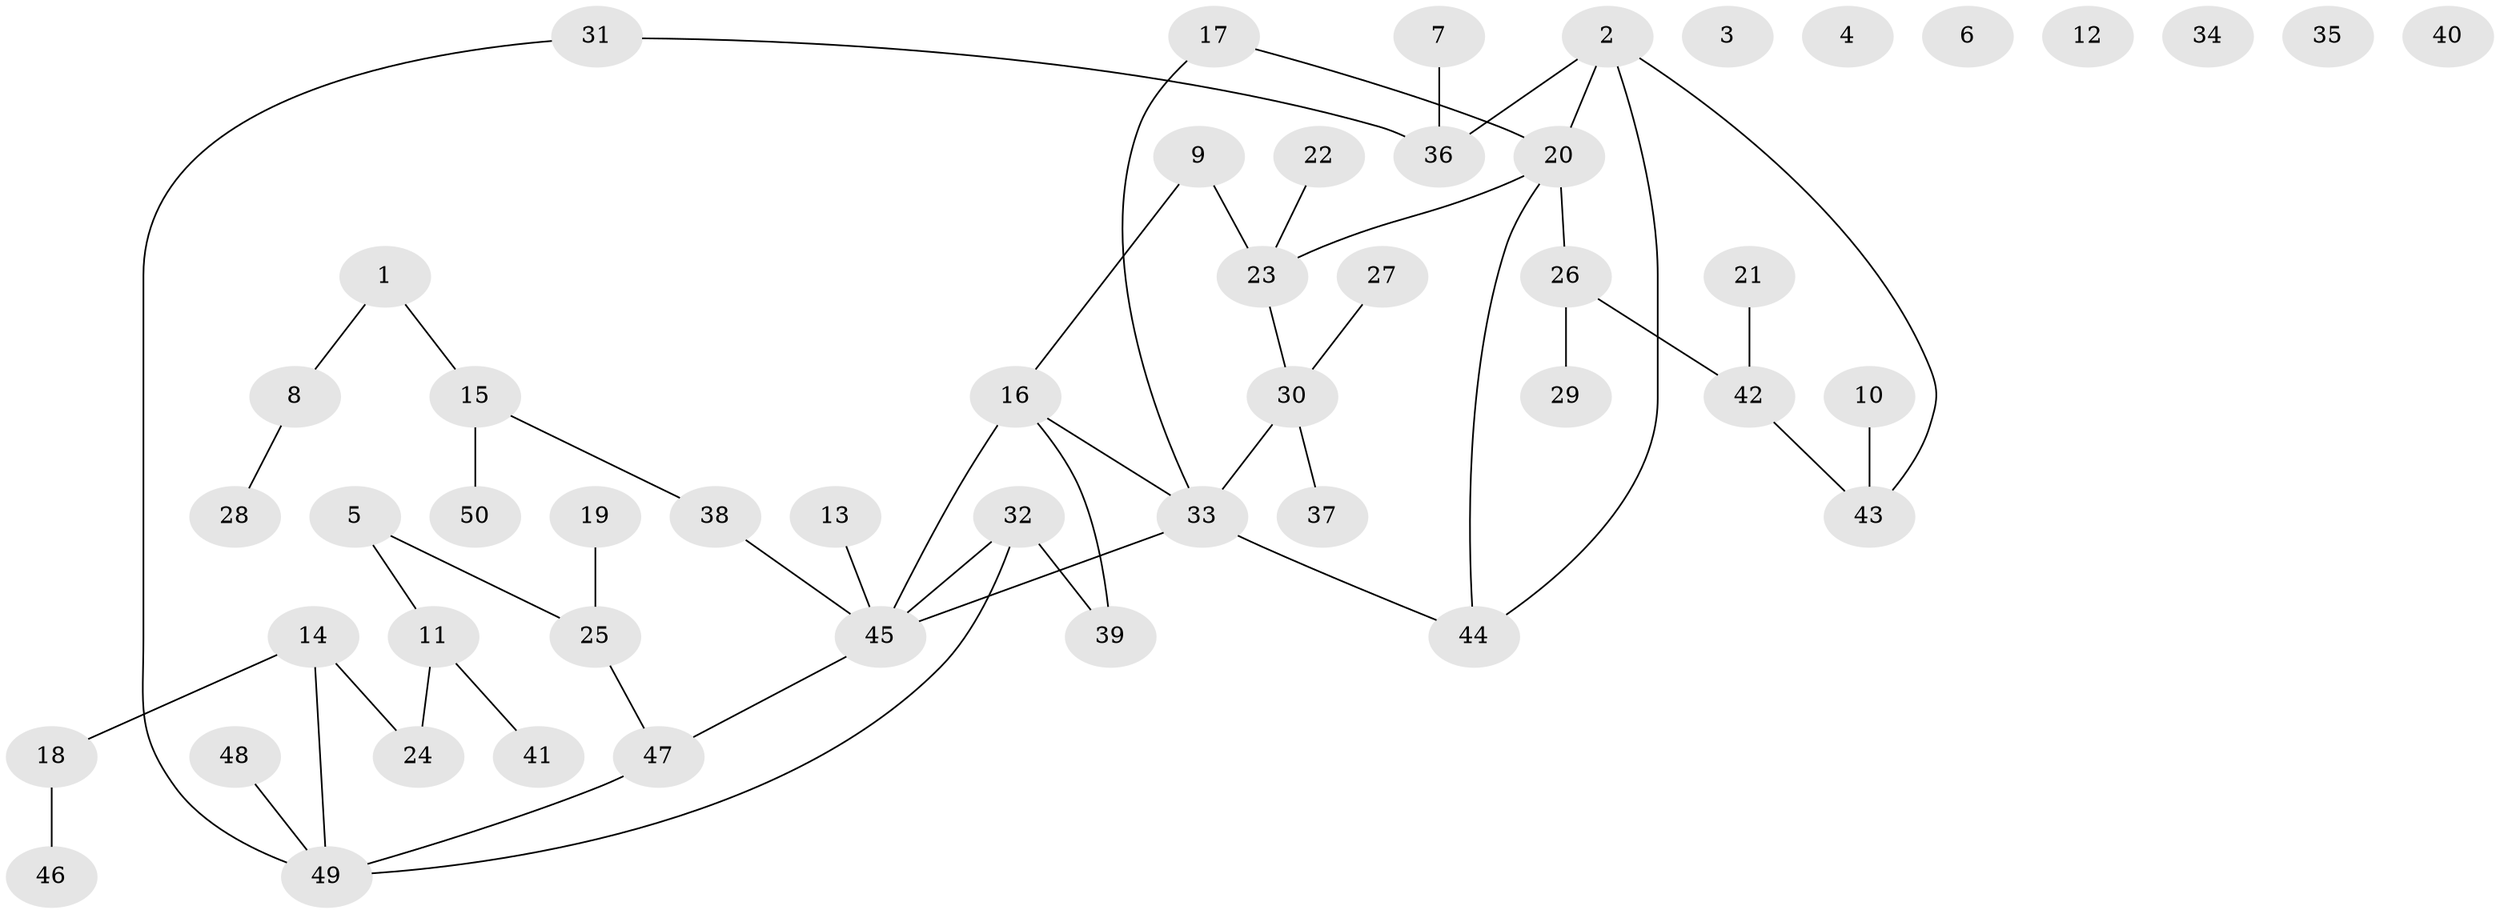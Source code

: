 // Generated by graph-tools (version 1.1) at 2025/00/03/09/25 03:00:45]
// undirected, 50 vertices, 52 edges
graph export_dot {
graph [start="1"]
  node [color=gray90,style=filled];
  1;
  2;
  3;
  4;
  5;
  6;
  7;
  8;
  9;
  10;
  11;
  12;
  13;
  14;
  15;
  16;
  17;
  18;
  19;
  20;
  21;
  22;
  23;
  24;
  25;
  26;
  27;
  28;
  29;
  30;
  31;
  32;
  33;
  34;
  35;
  36;
  37;
  38;
  39;
  40;
  41;
  42;
  43;
  44;
  45;
  46;
  47;
  48;
  49;
  50;
  1 -- 8;
  1 -- 15;
  2 -- 20;
  2 -- 36;
  2 -- 43;
  2 -- 44;
  5 -- 11;
  5 -- 25;
  7 -- 36;
  8 -- 28;
  9 -- 16;
  9 -- 23;
  10 -- 43;
  11 -- 24;
  11 -- 41;
  13 -- 45;
  14 -- 18;
  14 -- 24;
  14 -- 49;
  15 -- 38;
  15 -- 50;
  16 -- 33;
  16 -- 39;
  16 -- 45;
  17 -- 20;
  17 -- 33;
  18 -- 46;
  19 -- 25;
  20 -- 23;
  20 -- 26;
  20 -- 44;
  21 -- 42;
  22 -- 23;
  23 -- 30;
  25 -- 47;
  26 -- 29;
  26 -- 42;
  27 -- 30;
  30 -- 33;
  30 -- 37;
  31 -- 36;
  31 -- 49;
  32 -- 39;
  32 -- 45;
  32 -- 49;
  33 -- 44;
  33 -- 45;
  38 -- 45;
  42 -- 43;
  45 -- 47;
  47 -- 49;
  48 -- 49;
}
